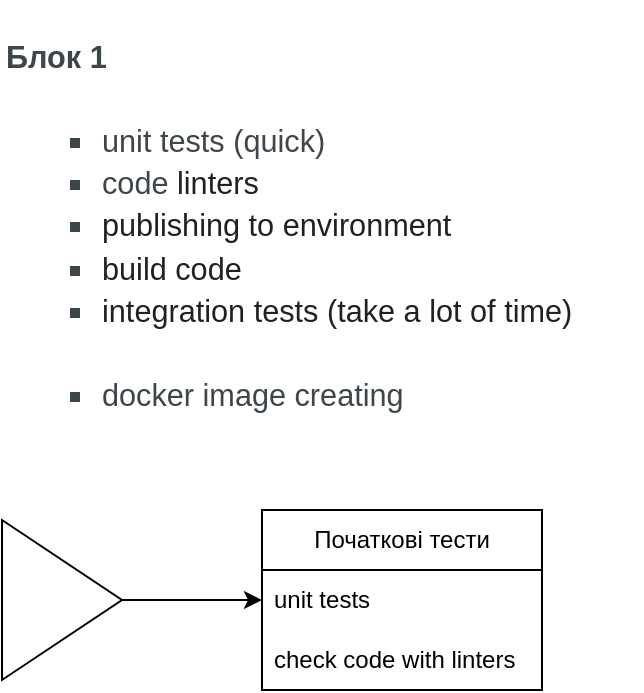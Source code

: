<mxfile version="20.8.11" type="github">
  <diagram name="Страница 1" id="vO_9-KdnD7k8WwYqn6Xw">
    <mxGraphModel dx="1079" dy="680" grid="1" gridSize="10" guides="1" tooltips="1" connect="1" arrows="1" fold="1" page="1" pageScale="1" pageWidth="827" pageHeight="1169" math="0" shadow="0">
      <root>
        <mxCell id="0" />
        <mxCell id="1" parent="0" />
        <mxCell id="nnc_Q66A5SX7QO8Zqt1K-1" value="&lt;meta charset=&quot;utf-8&quot;&gt;&lt;b id=&quot;docs-internal-guid-3be7e240-7fff-34ca-f08b-58a4172cb103&quot; style=&quot;font-weight:normal;&quot;&gt;&lt;p style=&quot;line-height:1.38;background-color:#ffffff;margin-top:8pt;margin-bottom:0pt;&quot; dir=&quot;ltr&quot;&gt;&lt;span style=&quot;font-size: 11.5pt; font-family: Arial; color: rgb(61, 70, 74); background-color: transparent; font-weight: 700; font-style: normal; font-variant: normal; text-decoration: none; vertical-align: baseline;&quot;&gt;Блок 1&lt;/span&gt;&lt;/p&gt;&lt;ul style=&quot;margin-top:0;margin-bottom:0;padding-inline-start:48px;&quot;&gt;&lt;li aria-level=&quot;1&quot; style=&quot;list-style-type: square; font-size: 11.5pt; font-family: Arial; color: rgb(61, 70, 74); background-color: transparent; font-weight: 400; font-style: normal; font-variant: normal; text-decoration: none; vertical-align: baseline;&quot; dir=&quot;ltr&quot;&gt;&lt;p role=&quot;presentation&quot; style=&quot;line-height:1.38;background-color:#ffffff;margin-top:16pt;margin-bottom:0pt;&quot; dir=&quot;ltr&quot;&gt;&lt;span style=&quot;font-size: 11.5pt; font-family: Arial; color: rgb(61, 70, 74); background-color: transparent; font-weight: 400; font-style: normal; font-variant: normal; text-decoration: none; vertical-align: baseline;&quot;&gt;unit tests (quick)&lt;/span&gt;&lt;/p&gt;&lt;/li&gt;&lt;li aria-level=&quot;1&quot; style=&quot;list-style-type: square; font-size: 11.5pt; font-family: Arial; color: rgb(61, 70, 74); background-color: transparent; font-weight: 400; font-style: normal; font-variant: normal; text-decoration: none; vertical-align: baseline;&quot; dir=&quot;ltr&quot;&gt;&lt;p role=&quot;presentation&quot; style=&quot;line-height:1.38;background-color:#ffffff;margin-top:0pt;margin-bottom:0pt;&quot; dir=&quot;ltr&quot;&gt;&lt;span style=&quot;font-size: 11.5pt; font-family: Arial; color: rgb(61, 70, 74); background-color: transparent; font-weight: 400; font-style: normal; font-variant: normal; text-decoration: none; vertical-align: baseline;&quot;&gt;code &lt;/span&gt;&lt;span style=&quot;font-size: 11.5pt; font-family: Arial; color: rgb(32, 33, 36); background-color: transparent; font-weight: 400; font-style: normal; font-variant: normal; text-decoration: none; vertical-align: baseline;&quot;&gt;linters&lt;/span&gt;&lt;/p&gt;&lt;/li&gt;&lt;li aria-level=&quot;1&quot; style=&quot;list-style-type: square; font-size: 11.5pt; font-family: Arial; color: rgb(61, 70, 74); background-color: transparent; font-weight: 400; font-style: normal; font-variant: normal; text-decoration: none; vertical-align: baseline;&quot; dir=&quot;ltr&quot;&gt;&lt;p role=&quot;presentation&quot; style=&quot;line-height:1.38;background-color:#ffffff;margin-top:0pt;margin-bottom:0pt;&quot; dir=&quot;ltr&quot;&gt;&lt;span style=&quot;font-size: 11.5pt; font-family: Arial; color: rgb(32, 33, 36); background-color: transparent; font-weight: 400; font-style: normal; font-variant: normal; text-decoration: none; vertical-align: baseline;&quot;&gt;publishing to environment&lt;/span&gt;&lt;/p&gt;&lt;/li&gt;&lt;li aria-level=&quot;1&quot; style=&quot;list-style-type: square; font-size: 11.5pt; font-family: Arial; color: rgb(61, 70, 74); background-color: transparent; font-weight: 400; font-style: normal; font-variant: normal; text-decoration: none; vertical-align: baseline;&quot; dir=&quot;ltr&quot;&gt;&lt;p role=&quot;presentation&quot; style=&quot;line-height:1.38;background-color:#ffffff;margin-top:0pt;margin-bottom:0pt;&quot; dir=&quot;ltr&quot;&gt;&lt;span style=&quot;font-size: 11.5pt; font-family: Arial; color: rgb(32, 33, 36); background-color: transparent; font-weight: 400; font-style: normal; font-variant: normal; text-decoration: none; vertical-align: baseline;&quot;&gt;build code&lt;/span&gt;&lt;/p&gt;&lt;/li&gt;&lt;li aria-level=&quot;1&quot; style=&quot;list-style-type: square; font-size: 11.5pt; font-family: Arial; color: rgb(61, 70, 74); background-color: transparent; font-weight: 400; font-style: normal; font-variant: normal; text-decoration: none; vertical-align: baseline;&quot; dir=&quot;ltr&quot;&gt;&lt;p role=&quot;presentation&quot; style=&quot;line-height:1.38;background-color:#ffffff;margin-top:0pt;margin-bottom:0pt;&quot; dir=&quot;ltr&quot;&gt;&lt;span style=&quot;font-size: 11.5pt; font-family: Arial; color: rgb(32, 33, 36); background-color: transparent; font-weight: 400; font-style: normal; font-variant: normal; text-decoration: none; vertical-align: baseline;&quot;&gt;integration tests (take a lot of time)&lt;/span&gt;&lt;/p&gt;&lt;/li&gt;&lt;li aria-level=&quot;1&quot; style=&quot;list-style-type: square; font-size: 11.5pt; font-family: Arial; color: rgb(61, 70, 74); background-color: transparent; font-weight: 400; font-style: normal; font-variant: normal; text-decoration: none; vertical-align: baseline;&quot; dir=&quot;ltr&quot;&gt;&lt;p role=&quot;presentation&quot; style=&quot;line-height:1.38;background-color:#ffffff;margin-top:0pt;margin-bottom:0pt;padding:16pt 0pt 0pt 0pt;&quot; dir=&quot;ltr&quot;&gt;&lt;span style=&quot;font-size: 11.5pt; font-family: Arial; color: rgb(61, 70, 74); background-color: transparent; font-weight: 400; font-style: normal; font-variant: normal; text-decoration: none; vertical-align: baseline;&quot;&gt;docker image creating&lt;/span&gt;&lt;/p&gt;&lt;/li&gt;&lt;/ul&gt;&lt;/b&gt;" style="text;whiteSpace=wrap;html=1;" vertex="1" parent="1">
          <mxGeometry x="40" y="50" width="320" height="220" as="geometry" />
        </mxCell>
        <mxCell id="nnc_Q66A5SX7QO8Zqt1K-4" style="edgeStyle=orthogonalEdgeStyle;rounded=0;orthogonalLoop=1;jettySize=auto;html=1;exitX=1;exitY=0.5;exitDx=0;exitDy=0;entryX=0;entryY=0.5;entryDx=0;entryDy=0;" edge="1" parent="1" source="nnc_Q66A5SX7QO8Zqt1K-2" target="nnc_Q66A5SX7QO8Zqt1K-6">
          <mxGeometry relative="1" as="geometry">
            <mxPoint x="160" y="350" as="targetPoint" />
          </mxGeometry>
        </mxCell>
        <mxCell id="nnc_Q66A5SX7QO8Zqt1K-2" value="" style="triangle;whiteSpace=wrap;html=1;" vertex="1" parent="1">
          <mxGeometry x="40" y="310" width="60" height="80" as="geometry" />
        </mxCell>
        <mxCell id="nnc_Q66A5SX7QO8Zqt1K-5" value="Початкові тести" style="swimlane;fontStyle=0;childLayout=stackLayout;horizontal=1;startSize=30;horizontalStack=0;resizeParent=1;resizeParentMax=0;resizeLast=0;collapsible=1;marginBottom=0;whiteSpace=wrap;html=1;" vertex="1" parent="1">
          <mxGeometry x="170" y="305" width="140" height="90" as="geometry" />
        </mxCell>
        <mxCell id="nnc_Q66A5SX7QO8Zqt1K-6" value="unit tests&lt;span style=&quot;white-space: pre;&quot;&gt;	&lt;/span&gt;" style="text;strokeColor=none;fillColor=none;align=left;verticalAlign=middle;spacingLeft=4;spacingRight=4;overflow=hidden;points=[[0,0.5],[1,0.5]];portConstraint=eastwest;rotatable=0;whiteSpace=wrap;html=1;" vertex="1" parent="nnc_Q66A5SX7QO8Zqt1K-5">
          <mxGeometry y="30" width="140" height="30" as="geometry" />
        </mxCell>
        <mxCell id="nnc_Q66A5SX7QO8Zqt1K-7" value="check code with linters" style="text;strokeColor=none;fillColor=none;align=left;verticalAlign=middle;spacingLeft=4;spacingRight=4;overflow=hidden;points=[[0,0.5],[1,0.5]];portConstraint=eastwest;rotatable=0;whiteSpace=wrap;html=1;" vertex="1" parent="nnc_Q66A5SX7QO8Zqt1K-5">
          <mxGeometry y="60" width="140" height="30" as="geometry" />
        </mxCell>
      </root>
    </mxGraphModel>
  </diagram>
</mxfile>
